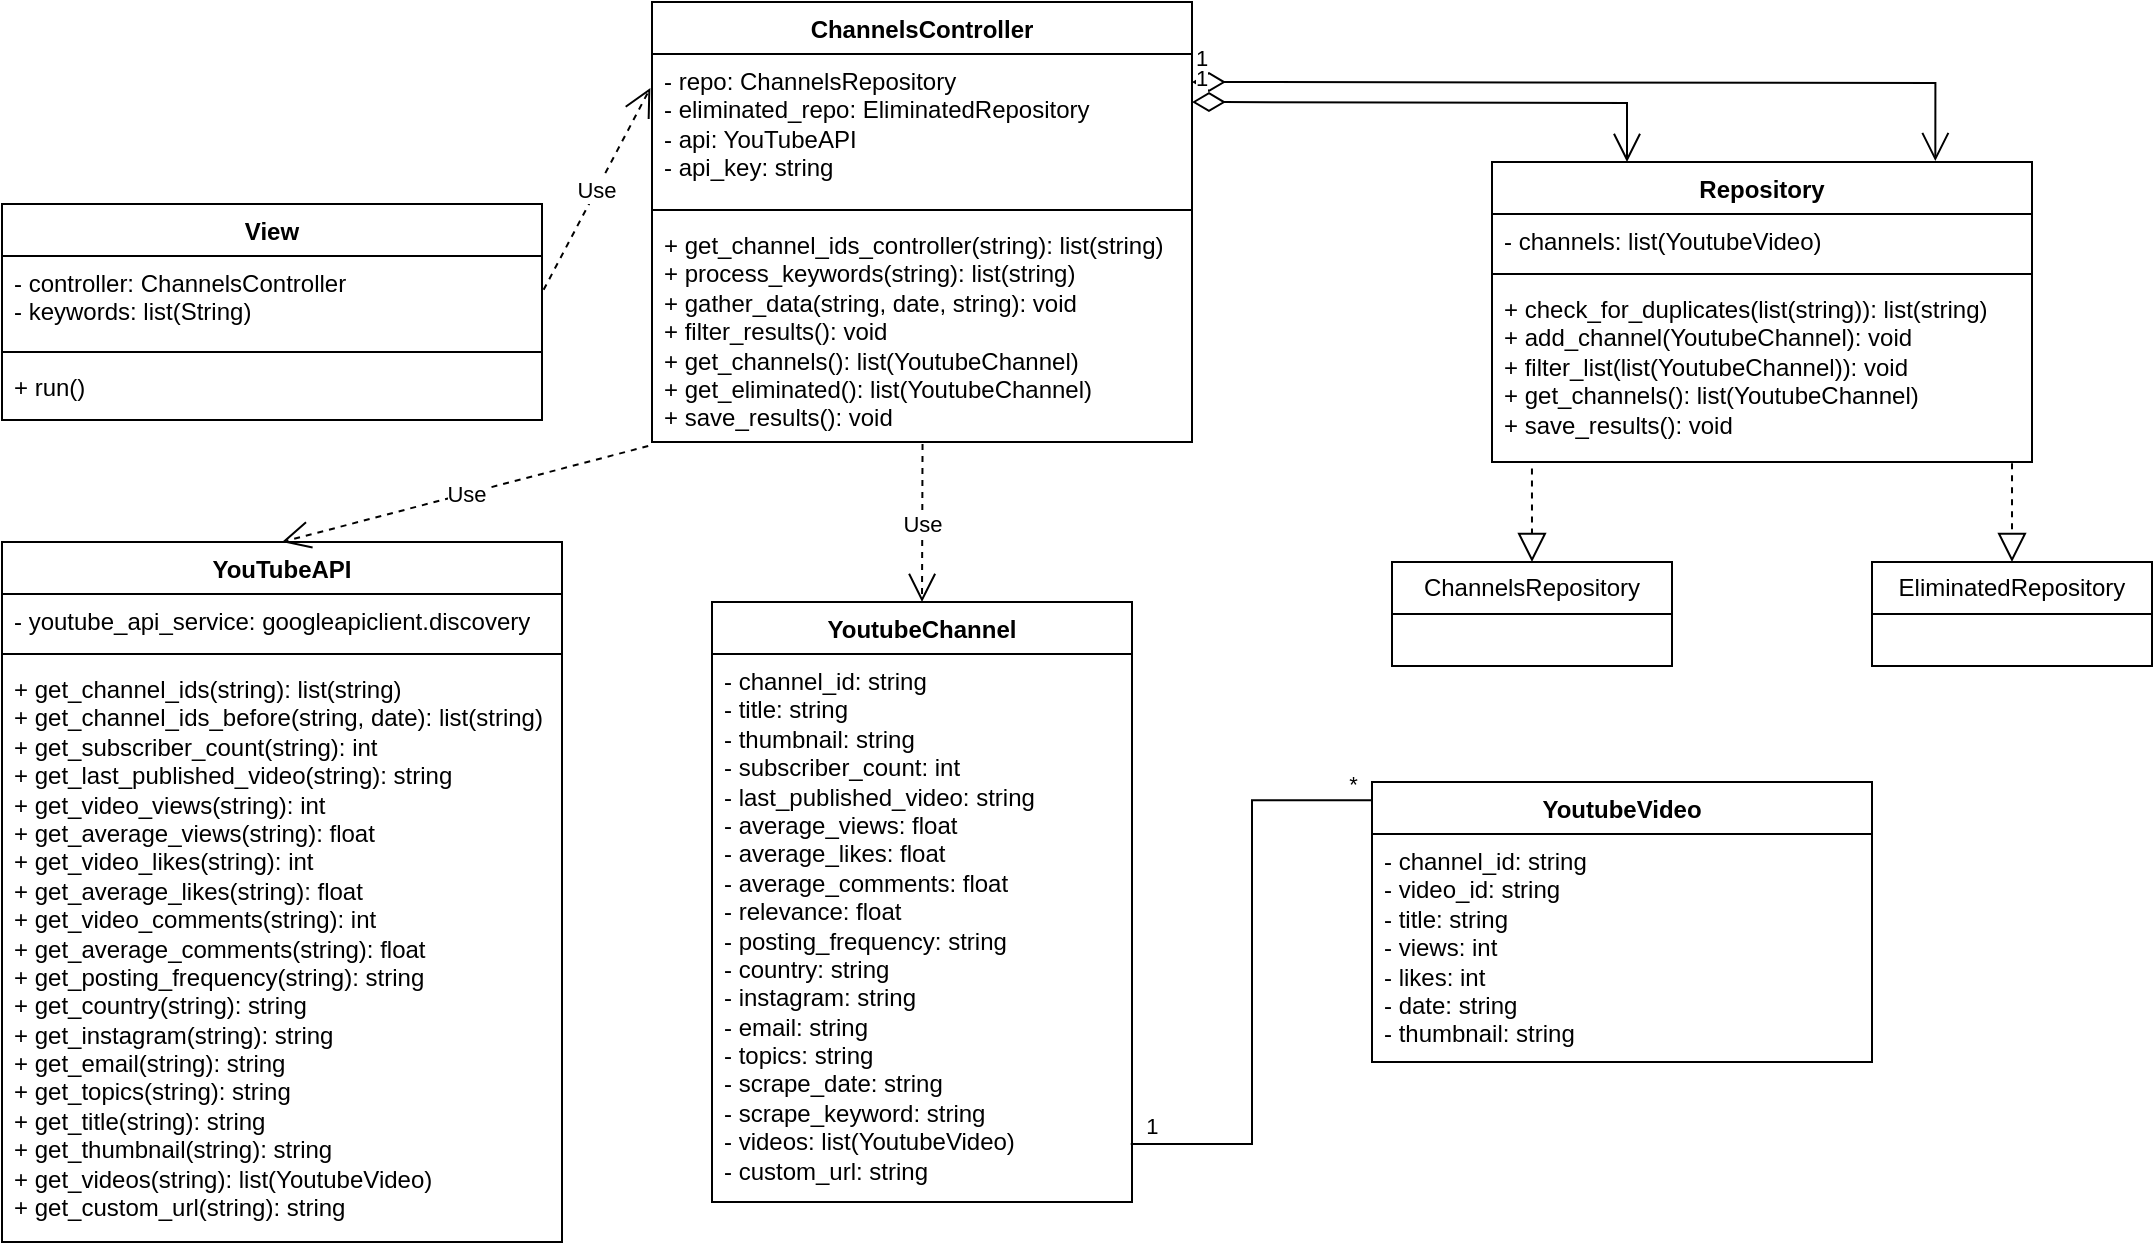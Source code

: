 <mxfile version="21.3.4" type="github">
  <diagram id="C5RBs43oDa-KdzZeNtuy" name="Page-1">
    <mxGraphModel dx="1793" dy="995" grid="1" gridSize="10" guides="1" tooltips="1" connect="1" arrows="1" fold="1" page="1" pageScale="1" pageWidth="827" pageHeight="1169" math="0" shadow="0">
      <root>
        <mxCell id="WIyWlLk6GJQsqaUBKTNV-0" />
        <mxCell id="WIyWlLk6GJQsqaUBKTNV-1" parent="WIyWlLk6GJQsqaUBKTNV-0" />
        <mxCell id="UEXLUlPenu7wnUoc71qz-4" value="YoutubeChannel" style="swimlane;fontStyle=1;align=center;verticalAlign=top;childLayout=stackLayout;horizontal=1;startSize=26;horizontalStack=0;resizeParent=1;resizeParentMax=0;resizeLast=0;collapsible=1;marginBottom=0;whiteSpace=wrap;html=1;" parent="WIyWlLk6GJQsqaUBKTNV-1" vertex="1">
          <mxGeometry x="510" y="340" width="210" height="300" as="geometry" />
        </mxCell>
        <mxCell id="UEXLUlPenu7wnUoc71qz-5" value="- channel_id: string&lt;br&gt;- title: string&lt;br&gt;- thumbnail: string&lt;br&gt;- subscriber_count: int&lt;br&gt;- last_published_video: string&lt;br&gt;- average_views: float&lt;br&gt;- average_likes: float&lt;br&gt;- average_comments: float&lt;br&gt;- relevance: float&lt;br&gt;- posting_frequency: string&lt;br&gt;- country: string&lt;br&gt;- instagram: string&lt;br&gt;- email: string&lt;br&gt;- topics: string&lt;br&gt;- scrape_date: string&lt;br&gt;- scrape_keyword: string&lt;br&gt;- videos: list(YoutubeVideo)&lt;br&gt;- custom_url: string" style="text;strokeColor=none;fillColor=none;align=left;verticalAlign=top;spacingLeft=4;spacingRight=4;overflow=hidden;rotatable=0;points=[[0,0.5],[1,0.5]];portConstraint=eastwest;whiteSpace=wrap;html=1;" parent="UEXLUlPenu7wnUoc71qz-4" vertex="1">
          <mxGeometry y="26" width="210" height="274" as="geometry" />
        </mxCell>
        <mxCell id="UEXLUlPenu7wnUoc71qz-9" value="YoutubeVideo&lt;br&gt;" style="swimlane;fontStyle=1;align=center;verticalAlign=top;childLayout=stackLayout;horizontal=1;startSize=26;horizontalStack=0;resizeParent=1;resizeParentMax=0;resizeLast=0;collapsible=1;marginBottom=0;whiteSpace=wrap;html=1;" parent="WIyWlLk6GJQsqaUBKTNV-1" vertex="1">
          <mxGeometry x="840" y="430" width="250" height="140" as="geometry" />
        </mxCell>
        <mxCell id="UEXLUlPenu7wnUoc71qz-10" value="- channel_id: string&lt;br&gt;- video_id: string&lt;br&gt;- title: string&lt;br&gt;- views: int&lt;br&gt;- likes: int&lt;br&gt;- date: string&lt;br&gt;- thumbnail: string" style="text;strokeColor=none;fillColor=none;align=left;verticalAlign=top;spacingLeft=4;spacingRight=4;overflow=hidden;rotatable=0;points=[[0,0.5],[1,0.5]];portConstraint=eastwest;whiteSpace=wrap;html=1;" parent="UEXLUlPenu7wnUoc71qz-9" vertex="1">
          <mxGeometry y="26" width="250" height="114" as="geometry" />
        </mxCell>
        <mxCell id="UEXLUlPenu7wnUoc71qz-11" value="" style="line;strokeWidth=1;fillColor=none;align=left;verticalAlign=middle;spacingTop=-1;spacingLeft=3;spacingRight=3;rotatable=0;labelPosition=right;points=[];portConstraint=eastwest;strokeColor=inherit;" parent="UEXLUlPenu7wnUoc71qz-9" vertex="1">
          <mxGeometry y="140" width="250" as="geometry" />
        </mxCell>
        <mxCell id="UEXLUlPenu7wnUoc71qz-14" value="" style="endArrow=none;html=1;edgeStyle=orthogonalEdgeStyle;rounded=0;entryX=0;entryY=0.065;entryDx=0;entryDy=0;entryPerimeter=0;exitX=0.997;exitY=0.894;exitDx=0;exitDy=0;exitPerimeter=0;" parent="WIyWlLk6GJQsqaUBKTNV-1" source="UEXLUlPenu7wnUoc71qz-5" target="UEXLUlPenu7wnUoc71qz-9" edge="1">
          <mxGeometry relative="1" as="geometry">
            <mxPoint x="791" y="660" as="sourcePoint" />
            <mxPoint x="920" y="691" as="targetPoint" />
          </mxGeometry>
        </mxCell>
        <mxCell id="UEXLUlPenu7wnUoc71qz-15" value="&amp;nbsp; 1" style="edgeLabel;resizable=0;html=1;align=left;verticalAlign=bottom;" parent="UEXLUlPenu7wnUoc71qz-14" connectable="0" vertex="1">
          <mxGeometry x="-1" relative="1" as="geometry" />
        </mxCell>
        <mxCell id="UEXLUlPenu7wnUoc71qz-16" value="*&amp;nbsp;&amp;nbsp;" style="edgeLabel;resizable=0;html=1;align=right;verticalAlign=bottom;" parent="UEXLUlPenu7wnUoc71qz-14" connectable="0" vertex="1">
          <mxGeometry x="1" relative="1" as="geometry" />
        </mxCell>
        <mxCell id="UEXLUlPenu7wnUoc71qz-18" value="YouTubeAPI" style="swimlane;fontStyle=1;align=center;verticalAlign=top;childLayout=stackLayout;horizontal=1;startSize=26;horizontalStack=0;resizeParent=1;resizeParentMax=0;resizeLast=0;collapsible=1;marginBottom=0;whiteSpace=wrap;html=1;" parent="WIyWlLk6GJQsqaUBKTNV-1" vertex="1">
          <mxGeometry x="155" y="310" width="280" height="350" as="geometry" />
        </mxCell>
        <mxCell id="UEXLUlPenu7wnUoc71qz-19" value="- youtube_api_service:&amp;nbsp;googleapiclient.discovery" style="text;strokeColor=none;fillColor=none;align=left;verticalAlign=top;spacingLeft=4;spacingRight=4;overflow=hidden;rotatable=0;points=[[0,0.5],[1,0.5]];portConstraint=eastwest;whiteSpace=wrap;html=1;" parent="UEXLUlPenu7wnUoc71qz-18" vertex="1">
          <mxGeometry y="26" width="280" height="26" as="geometry" />
        </mxCell>
        <mxCell id="UEXLUlPenu7wnUoc71qz-20" value="" style="line;strokeWidth=1;fillColor=none;align=left;verticalAlign=middle;spacingTop=-1;spacingLeft=3;spacingRight=3;rotatable=0;labelPosition=right;points=[];portConstraint=eastwest;strokeColor=inherit;" parent="UEXLUlPenu7wnUoc71qz-18" vertex="1">
          <mxGeometry y="52" width="280" height="8" as="geometry" />
        </mxCell>
        <mxCell id="UEXLUlPenu7wnUoc71qz-21" value="+&amp;nbsp;get_channel_ids&lt;span style=&quot;background-color: initial;&quot;&gt;(string): list(string)&lt;br&gt;&lt;/span&gt;+&amp;nbsp;get_channel_ids_before(string, date): list(string)&lt;br&gt;+&amp;nbsp;get_subscriber_count(string): int&lt;br&gt;+&amp;nbsp;get_last_published_video(string): string&lt;br&gt;+&amp;nbsp;get_video_views(string): int&lt;br&gt;+&amp;nbsp;get_average_views(string): float&lt;br&gt;+ get_video_likes(string): int&lt;br&gt;+&amp;nbsp;get_average_likes(string): float&lt;br&gt;+&amp;nbsp;get_video_comments(string): int&lt;br&gt;+ get_average_comments(string): float&lt;br&gt;+&amp;nbsp;get_posting_frequency(string): string&lt;br&gt;+&amp;nbsp;get_country(string): string&lt;br&gt;+&amp;nbsp;get_instagram(string): string&lt;br&gt;+&amp;nbsp;get_email(string): string&lt;br&gt;+ get_topics(string): string&lt;br&gt;+ get_title(string): string&lt;br&gt;+ get_thumbnail(string): string&lt;br&gt;+&amp;nbsp;get_videos(string): list(YoutubeVideo)&lt;br&gt;+&amp;nbsp;get_custom_url(string): string&lt;span style=&quot;background-color: initial;&quot;&gt;&lt;br&gt;&lt;/span&gt;" style="text;strokeColor=none;fillColor=none;align=left;verticalAlign=top;spacingLeft=4;spacingRight=4;overflow=hidden;rotatable=0;points=[[0,0.5],[1,0.5]];portConstraint=eastwest;whiteSpace=wrap;html=1;" parent="UEXLUlPenu7wnUoc71qz-18" vertex="1">
          <mxGeometry y="60" width="280" height="290" as="geometry" />
        </mxCell>
        <mxCell id="Ycr7JRSQ8kE74S5HEDjc-0" value="ChannelsController" style="swimlane;fontStyle=1;align=center;verticalAlign=top;childLayout=stackLayout;horizontal=1;startSize=26;horizontalStack=0;resizeParent=1;resizeParentMax=0;resizeLast=0;collapsible=1;marginBottom=0;whiteSpace=wrap;html=1;" parent="WIyWlLk6GJQsqaUBKTNV-1" vertex="1">
          <mxGeometry x="480" y="40" width="270" height="220" as="geometry" />
        </mxCell>
        <mxCell id="Ycr7JRSQ8kE74S5HEDjc-1" value="- repo: ChannelsRepository&lt;br&gt;- eliminated_repo: EliminatedRepository&lt;br&gt;- api: YouTubeAPI&lt;br&gt;- api_key: string" style="text;strokeColor=none;fillColor=none;align=left;verticalAlign=top;spacingLeft=4;spacingRight=4;overflow=hidden;rotatable=0;points=[[0,0.5],[1,0.5]];portConstraint=eastwest;whiteSpace=wrap;html=1;" parent="Ycr7JRSQ8kE74S5HEDjc-0" vertex="1">
          <mxGeometry y="26" width="270" height="74" as="geometry" />
        </mxCell>
        <mxCell id="Ycr7JRSQ8kE74S5HEDjc-2" value="" style="line;strokeWidth=1;fillColor=none;align=left;verticalAlign=middle;spacingTop=-1;spacingLeft=3;spacingRight=3;rotatable=0;labelPosition=right;points=[];portConstraint=eastwest;strokeColor=inherit;" parent="Ycr7JRSQ8kE74S5HEDjc-0" vertex="1">
          <mxGeometry y="100" width="270" height="8" as="geometry" />
        </mxCell>
        <mxCell id="Ycr7JRSQ8kE74S5HEDjc-3" value="+&amp;nbsp;get_channel_ids_controller(string): list(string)&lt;br&gt;+&amp;nbsp;process_keywords(string): list(string)&lt;br&gt;+&amp;nbsp;gather_data(string, date, string): void&lt;br&gt;+ filter_results(): void&lt;br&gt;+&amp;nbsp;get_channels(): list(YoutubeChannel)&lt;br&gt;+ get_eliminated(): list(YoutubeChannel)&lt;br&gt;+&amp;nbsp;save_results(): void" style="text;strokeColor=none;fillColor=none;align=left;verticalAlign=top;spacingLeft=4;spacingRight=4;overflow=hidden;rotatable=0;points=[[0,0.5],[1,0.5]];portConstraint=eastwest;whiteSpace=wrap;html=1;" parent="Ycr7JRSQ8kE74S5HEDjc-0" vertex="1">
          <mxGeometry y="108" width="270" height="112" as="geometry" />
        </mxCell>
        <mxCell id="Ycr7JRSQ8kE74S5HEDjc-7" value="Repository&lt;br&gt;" style="swimlane;fontStyle=1;align=center;verticalAlign=top;childLayout=stackLayout;horizontal=1;startSize=26;horizontalStack=0;resizeParent=1;resizeParentMax=0;resizeLast=0;collapsible=1;marginBottom=0;whiteSpace=wrap;html=1;" parent="WIyWlLk6GJQsqaUBKTNV-1" vertex="1">
          <mxGeometry x="900" y="120" width="270" height="150" as="geometry" />
        </mxCell>
        <mxCell id="Ycr7JRSQ8kE74S5HEDjc-8" value="- channels: list(YoutubeVideo)" style="text;strokeColor=none;fillColor=none;align=left;verticalAlign=top;spacingLeft=4;spacingRight=4;overflow=hidden;rotatable=0;points=[[0,0.5],[1,0.5]];portConstraint=eastwest;whiteSpace=wrap;html=1;" parent="Ycr7JRSQ8kE74S5HEDjc-7" vertex="1">
          <mxGeometry y="26" width="270" height="26" as="geometry" />
        </mxCell>
        <mxCell id="Ycr7JRSQ8kE74S5HEDjc-9" value="" style="line;strokeWidth=1;fillColor=none;align=left;verticalAlign=middle;spacingTop=-1;spacingLeft=3;spacingRight=3;rotatable=0;labelPosition=right;points=[];portConstraint=eastwest;strokeColor=inherit;" parent="Ycr7JRSQ8kE74S5HEDjc-7" vertex="1">
          <mxGeometry y="52" width="270" height="8" as="geometry" />
        </mxCell>
        <mxCell id="Ycr7JRSQ8kE74S5HEDjc-10" value="+ check_for_duplicates(list(string)): list(string)&lt;br&gt;+&amp;nbsp;add_channel(YoutubeChannel): void&lt;br&gt;+ filter_list(list(YoutubeChannel)): void&lt;br&gt;+&amp;nbsp;get_channels(): list(YoutubeChannel)&lt;br&gt;+ save_results(): void" style="text;strokeColor=none;fillColor=none;align=left;verticalAlign=top;spacingLeft=4;spacingRight=4;overflow=hidden;rotatable=0;points=[[0,0.5],[1,0.5]];portConstraint=eastwest;whiteSpace=wrap;html=1;" parent="Ycr7JRSQ8kE74S5HEDjc-7" vertex="1">
          <mxGeometry y="60" width="270" height="90" as="geometry" />
        </mxCell>
        <mxCell id="Ycr7JRSQ8kE74S5HEDjc-11" value="ChannelsRepository" style="swimlane;fontStyle=0;childLayout=stackLayout;horizontal=1;startSize=26;fillColor=none;horizontalStack=0;resizeParent=1;resizeParentMax=0;resizeLast=0;collapsible=1;marginBottom=0;whiteSpace=wrap;html=1;" parent="WIyWlLk6GJQsqaUBKTNV-1" vertex="1">
          <mxGeometry x="850" y="320" width="140" height="52" as="geometry" />
        </mxCell>
        <mxCell id="Ycr7JRSQ8kE74S5HEDjc-15" value="EliminatedRepository" style="swimlane;fontStyle=0;childLayout=stackLayout;horizontal=1;startSize=26;fillColor=none;horizontalStack=0;resizeParent=1;resizeParentMax=0;resizeLast=0;collapsible=1;marginBottom=0;whiteSpace=wrap;html=1;" parent="WIyWlLk6GJQsqaUBKTNV-1" vertex="1">
          <mxGeometry x="1090" y="320" width="140" height="52" as="geometry" />
        </mxCell>
        <mxCell id="Ycr7JRSQ8kE74S5HEDjc-25" value="" style="endArrow=block;dashed=1;endFill=0;endSize=12;html=1;rounded=0;entryX=0.5;entryY=0;entryDx=0;entryDy=0;exitX=0.963;exitY=1.007;exitDx=0;exitDy=0;exitPerimeter=0;" parent="WIyWlLk6GJQsqaUBKTNV-1" source="Ycr7JRSQ8kE74S5HEDjc-10" target="Ycr7JRSQ8kE74S5HEDjc-15" edge="1">
          <mxGeometry width="160" relative="1" as="geometry">
            <mxPoint x="1170" y="159.58" as="sourcePoint" />
            <mxPoint x="1330" y="159.58" as="targetPoint" />
            <Array as="points" />
          </mxGeometry>
        </mxCell>
        <mxCell id="Ycr7JRSQ8kE74S5HEDjc-16" value="" style="endArrow=block;dashed=1;endFill=0;endSize=12;html=1;rounded=0;entryX=0.5;entryY=0;entryDx=0;entryDy=0;exitX=0.074;exitY=1.036;exitDx=0;exitDy=0;exitPerimeter=0;" parent="WIyWlLk6GJQsqaUBKTNV-1" source="Ycr7JRSQ8kE74S5HEDjc-10" target="Ycr7JRSQ8kE74S5HEDjc-11" edge="1">
          <mxGeometry width="160" relative="1" as="geometry">
            <mxPoint x="900" y="150" as="sourcePoint" />
            <mxPoint x="1060" y="150" as="targetPoint" />
            <Array as="points" />
          </mxGeometry>
        </mxCell>
        <mxCell id="Ycr7JRSQ8kE74S5HEDjc-26" value="1" style="endArrow=open;html=1;endSize=12;startArrow=diamondThin;startSize=14;startFill=0;edgeStyle=orthogonalEdgeStyle;align=left;verticalAlign=bottom;rounded=0;entryX=0.821;entryY=-0.003;entryDx=0;entryDy=0;entryPerimeter=0;" parent="WIyWlLk6GJQsqaUBKTNV-1" target="Ycr7JRSQ8kE74S5HEDjc-7" edge="1">
          <mxGeometry x="-1" y="3" relative="1" as="geometry">
            <mxPoint x="750" y="80" as="sourcePoint" />
            <mxPoint x="910" y="80" as="targetPoint" />
          </mxGeometry>
        </mxCell>
        <mxCell id="Ycr7JRSQ8kE74S5HEDjc-28" value="1" style="endArrow=open;html=1;endSize=12;startArrow=diamondThin;startSize=14;startFill=0;edgeStyle=orthogonalEdgeStyle;align=left;verticalAlign=bottom;rounded=0;entryX=0.25;entryY=0;entryDx=0;entryDy=0;" parent="WIyWlLk6GJQsqaUBKTNV-1" target="Ycr7JRSQ8kE74S5HEDjc-7" edge="1">
          <mxGeometry x="-1" y="3" relative="1" as="geometry">
            <mxPoint x="750" y="90" as="sourcePoint" />
            <mxPoint x="1200" y="110" as="targetPoint" />
          </mxGeometry>
        </mxCell>
        <mxCell id="Ycr7JRSQ8kE74S5HEDjc-30" value="Use" style="endArrow=open;endSize=12;dashed=1;html=1;rounded=0;exitX=-0.007;exitY=1.018;exitDx=0;exitDy=0;exitPerimeter=0;entryX=0.5;entryY=0;entryDx=0;entryDy=0;" parent="WIyWlLk6GJQsqaUBKTNV-1" source="Ycr7JRSQ8kE74S5HEDjc-3" target="UEXLUlPenu7wnUoc71qz-18" edge="1">
          <mxGeometry width="160" relative="1" as="geometry">
            <mxPoint x="570" y="-40" as="sourcePoint" />
            <mxPoint x="730" y="-40" as="targetPoint" />
            <Array as="points" />
          </mxGeometry>
        </mxCell>
        <mxCell id="Ycr7JRSQ8kE74S5HEDjc-31" value="Use" style="endArrow=open;endSize=12;dashed=1;html=1;rounded=0;entryX=0.5;entryY=0;entryDx=0;entryDy=0;exitX=0.501;exitY=1.009;exitDx=0;exitDy=0;exitPerimeter=0;" parent="WIyWlLk6GJQsqaUBKTNV-1" source="Ycr7JRSQ8kE74S5HEDjc-3" target="UEXLUlPenu7wnUoc71qz-4" edge="1">
          <mxGeometry width="160" relative="1" as="geometry">
            <mxPoint x="615" y="270" as="sourcePoint" />
            <mxPoint x="690" y="500" as="targetPoint" />
          </mxGeometry>
        </mxCell>
        <mxCell id="YWBm-wr8wPyYhC4qBQpi-0" value="View" style="swimlane;fontStyle=1;align=center;verticalAlign=top;childLayout=stackLayout;horizontal=1;startSize=26;horizontalStack=0;resizeParent=1;resizeParentMax=0;resizeLast=0;collapsible=1;marginBottom=0;whiteSpace=wrap;html=1;" vertex="1" parent="WIyWlLk6GJQsqaUBKTNV-1">
          <mxGeometry x="155" y="141" width="270" height="108" as="geometry" />
        </mxCell>
        <mxCell id="YWBm-wr8wPyYhC4qBQpi-1" value="- controller: ChannelsController&lt;br&gt;- keywords: list(String)" style="text;strokeColor=none;fillColor=none;align=left;verticalAlign=top;spacingLeft=4;spacingRight=4;overflow=hidden;rotatable=0;points=[[0,0.5],[1,0.5]];portConstraint=eastwest;whiteSpace=wrap;html=1;" vertex="1" parent="YWBm-wr8wPyYhC4qBQpi-0">
          <mxGeometry y="26" width="270" height="44" as="geometry" />
        </mxCell>
        <mxCell id="YWBm-wr8wPyYhC4qBQpi-2" value="" style="line;strokeWidth=1;fillColor=none;align=left;verticalAlign=middle;spacingTop=-1;spacingLeft=3;spacingRight=3;rotatable=0;labelPosition=right;points=[];portConstraint=eastwest;strokeColor=inherit;" vertex="1" parent="YWBm-wr8wPyYhC4qBQpi-0">
          <mxGeometry y="70" width="270" height="8" as="geometry" />
        </mxCell>
        <mxCell id="YWBm-wr8wPyYhC4qBQpi-3" value="+ run()" style="text;strokeColor=none;fillColor=none;align=left;verticalAlign=top;spacingLeft=4;spacingRight=4;overflow=hidden;rotatable=0;points=[[0,0.5],[1,0.5]];portConstraint=eastwest;whiteSpace=wrap;html=1;" vertex="1" parent="YWBm-wr8wPyYhC4qBQpi-0">
          <mxGeometry y="78" width="270" height="30" as="geometry" />
        </mxCell>
        <mxCell id="YWBm-wr8wPyYhC4qBQpi-4" value="Use" style="endArrow=open;endSize=12;dashed=1;html=1;rounded=0;exitX=1.003;exitY=0.384;exitDx=0;exitDy=0;entryX=-0.003;entryY=0.229;entryDx=0;entryDy=0;entryPerimeter=0;exitPerimeter=0;" edge="1" parent="WIyWlLk6GJQsqaUBKTNV-1" source="YWBm-wr8wPyYhC4qBQpi-1" target="Ycr7JRSQ8kE74S5HEDjc-1">
          <mxGeometry width="160" relative="1" as="geometry">
            <mxPoint x="488" y="272" as="sourcePoint" />
            <mxPoint x="430" y="103" as="targetPoint" />
            <Array as="points" />
          </mxGeometry>
        </mxCell>
      </root>
    </mxGraphModel>
  </diagram>
</mxfile>
